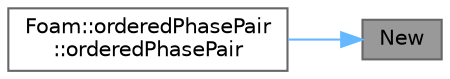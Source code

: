 digraph "New"
{
 // LATEX_PDF_SIZE
  bgcolor="transparent";
  edge [fontname=Helvetica,fontsize=10,labelfontname=Helvetica,labelfontsize=10];
  node [fontname=Helvetica,fontsize=10,shape=box,height=0.2,width=0.4];
  rankdir="RL";
  Node1 [id="Node000001",label="New",height=0.2,width=0.4,color="gray40", fillcolor="grey60", style="filled", fontcolor="black",tooltip=" "];
  Node1 -> Node2 [id="edge1_Node000001_Node000002",dir="back",color="steelblue1",style="solid",tooltip=" "];
  Node2 [id="Node000002",label="Foam::orderedPhasePair\l::orderedPhasePair",height=0.2,width=0.4,color="grey40", fillcolor="white", style="filled",URL="$classFoam_1_1orderedPhasePair.html#a8b48710d2f1f7535a6039daeee2a33b2",tooltip=" "];
}
